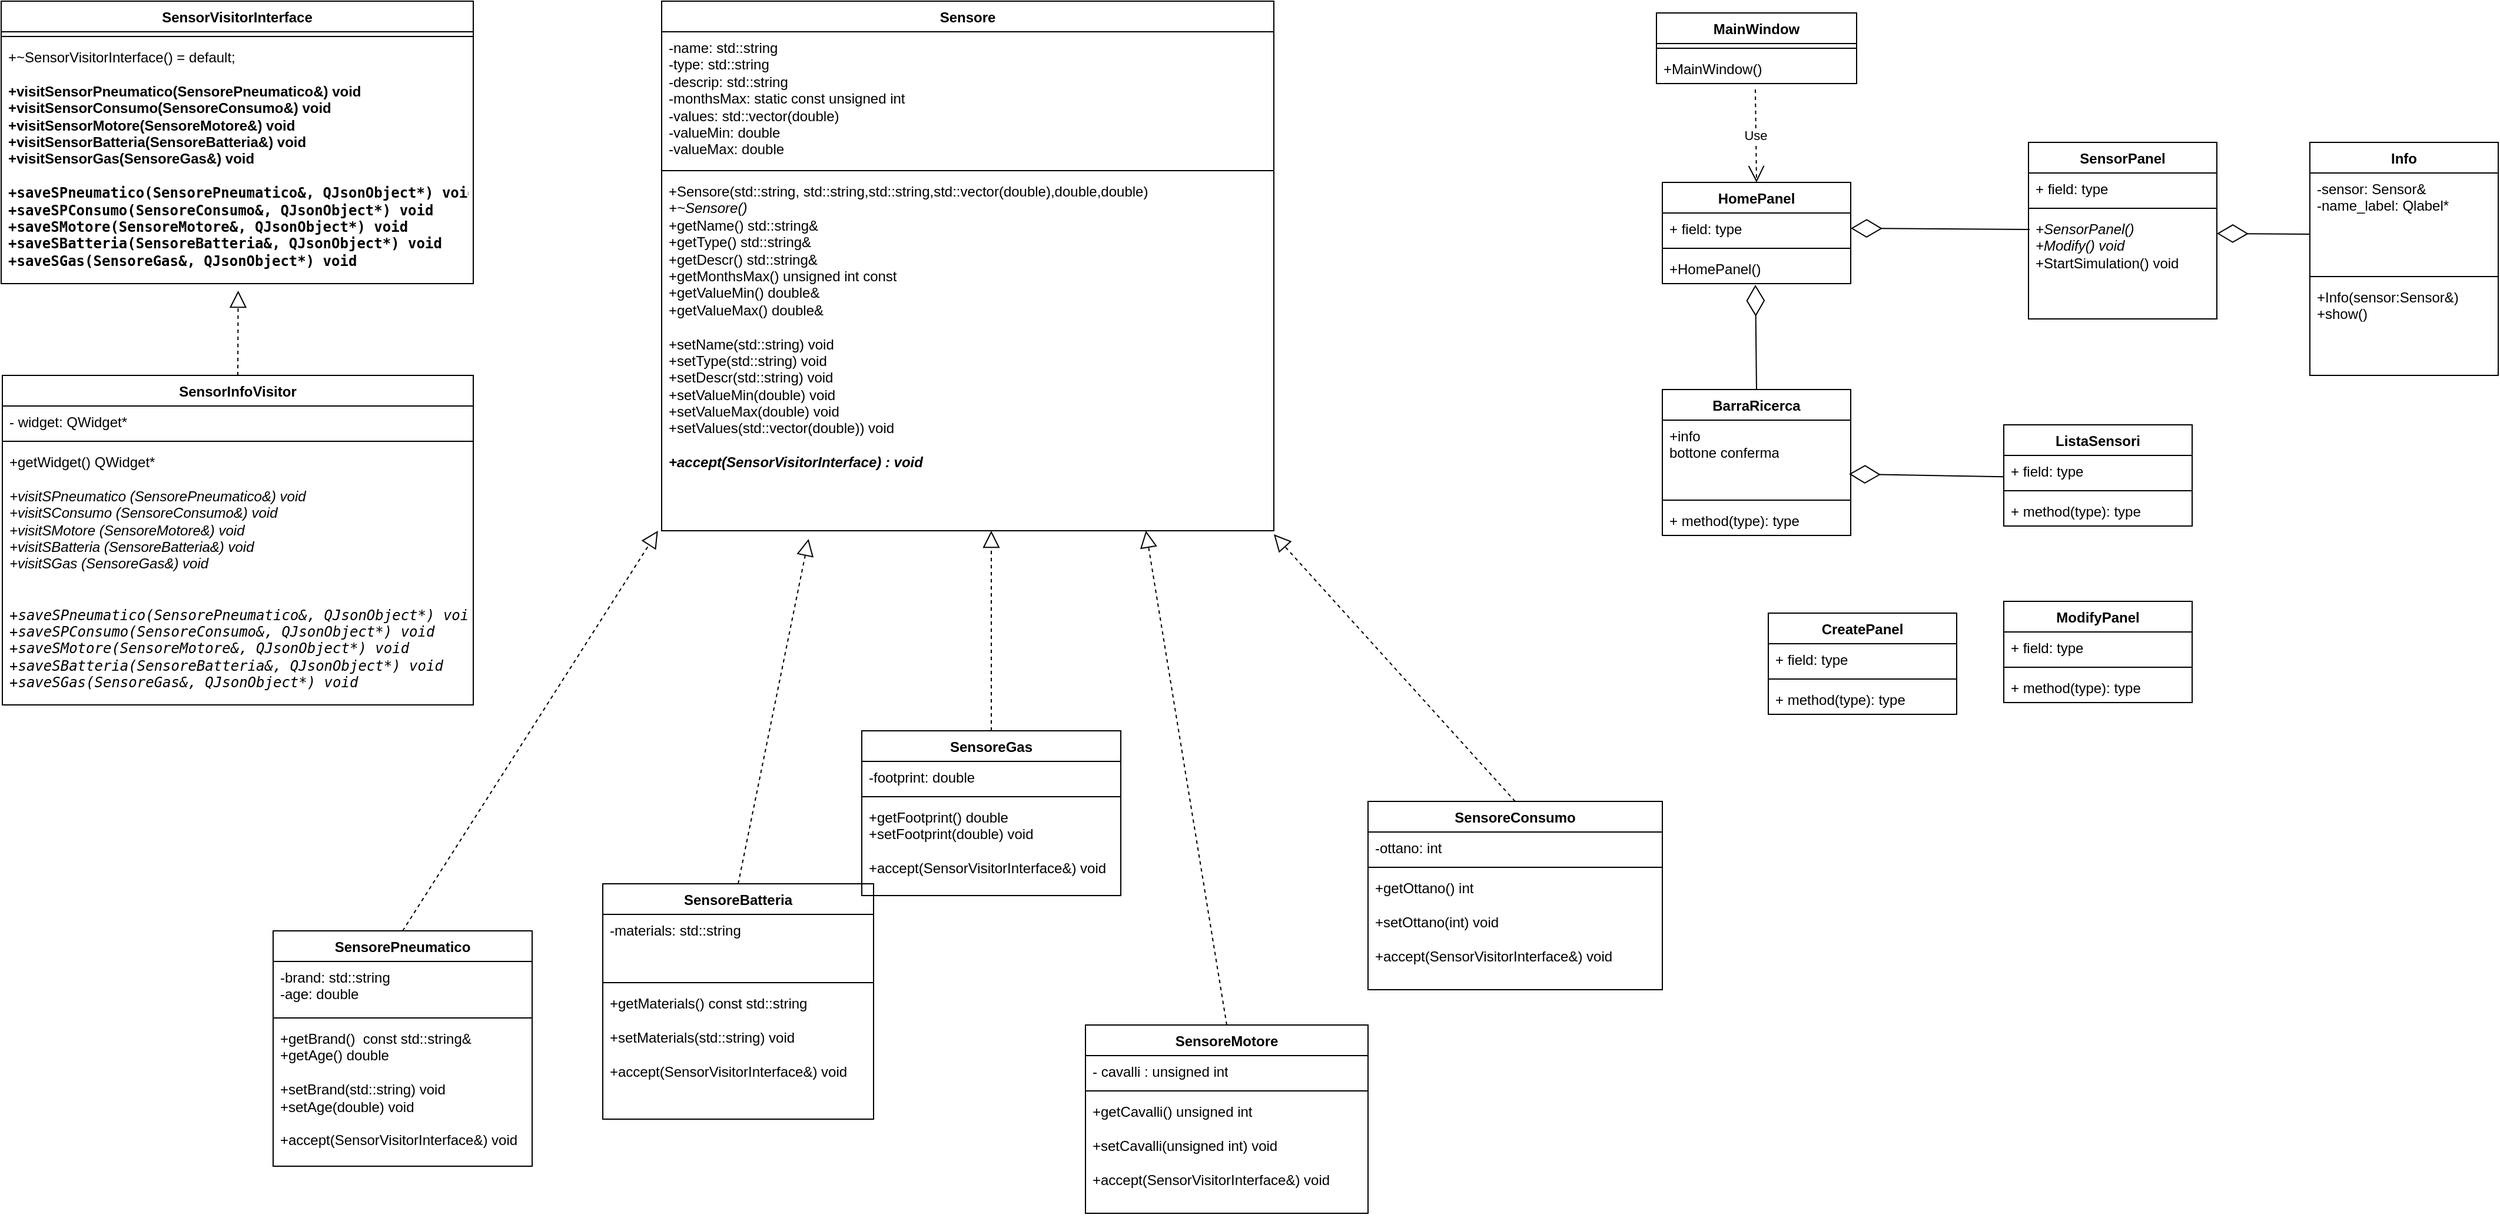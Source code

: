 <mxfile version="23.1.2" type="device">
  <diagram name="Pagina-1" id="JBa5BIfP5XsQkjDBplWv">
    <mxGraphModel dx="1882" dy="1759" grid="1" gridSize="10" guides="1" tooltips="1" connect="1" arrows="1" fold="1" page="1" pageScale="1" pageWidth="827" pageHeight="1169" math="0" shadow="0">
      <root>
        <mxCell id="0" />
        <mxCell id="1" parent="0" />
        <mxCell id="zbL_qKf_Tlt8L6PKWQmp-9" value="Sensore" style="swimlane;fontStyle=1;align=center;verticalAlign=top;childLayout=stackLayout;horizontal=1;startSize=26;horizontalStack=0;resizeParent=1;resizeParentMax=0;resizeLast=0;collapsible=1;marginBottom=0;whiteSpace=wrap;html=1;" parent="1" vertex="1">
          <mxGeometry x="80" y="-240" width="520" height="450" as="geometry" />
        </mxCell>
        <mxCell id="zbL_qKf_Tlt8L6PKWQmp-10" value="-name: std::string&lt;br&gt;-type: std::string&lt;br&gt;-descrip: std::string&lt;br&gt;-monthsMax: static const unsigned int&lt;br&gt;-values: std::vector(double)&lt;br&gt;-valueMin: double&lt;br&gt;-valueMax: double" style="text;strokeColor=none;fillColor=none;align=left;verticalAlign=top;spacingLeft=4;spacingRight=4;overflow=hidden;rotatable=0;points=[[0,0.5],[1,0.5]];portConstraint=eastwest;whiteSpace=wrap;html=1;" parent="zbL_qKf_Tlt8L6PKWQmp-9" vertex="1">
          <mxGeometry y="26" width="520" height="114" as="geometry" />
        </mxCell>
        <mxCell id="zbL_qKf_Tlt8L6PKWQmp-11" value="" style="line;strokeWidth=1;fillColor=none;align=left;verticalAlign=middle;spacingTop=-1;spacingLeft=3;spacingRight=3;rotatable=0;labelPosition=right;points=[];portConstraint=eastwest;strokeColor=inherit;" parent="zbL_qKf_Tlt8L6PKWQmp-9" vertex="1">
          <mxGeometry y="140" width="520" height="8" as="geometry" />
        </mxCell>
        <mxCell id="zbL_qKf_Tlt8L6PKWQmp-12" value="+Sensore(std::string, std::string,std::string,std::vector(double),double,double)&lt;br&gt;&lt;i&gt;+~Sensore()&lt;br&gt;&lt;/i&gt;+getName() std::string&amp;amp;&lt;br&gt;+getType() std::string&amp;amp;&lt;br&gt;+getDescr() std::string&amp;amp;&lt;br&gt;+getMonthsMax() unsigned int const&lt;br&gt;+getValueMin() double&amp;amp;&lt;br&gt;+getValueMax() double&amp;amp;&lt;br&gt;&lt;br&gt;+setName(std::string) void&lt;br&gt;+setType(std::string) void&lt;br&gt;+setDescr(std::string) void&lt;br&gt;+setValueMin(double) void&lt;br&gt;+setValueMax(double) void&lt;br&gt;+setValues(std::vector(double)) void&lt;br&gt;&lt;br&gt;&lt;b&gt;&lt;i&gt;+accept(SensorVisitorInterface) : void&lt;/i&gt;&lt;/b&gt;" style="text;strokeColor=none;fillColor=none;align=left;verticalAlign=top;spacingLeft=4;spacingRight=4;overflow=hidden;rotatable=0;points=[[0,0.5],[1,0.5]];portConstraint=eastwest;whiteSpace=wrap;html=1;" parent="zbL_qKf_Tlt8L6PKWQmp-9" vertex="1">
          <mxGeometry y="148" width="520" height="302" as="geometry" />
        </mxCell>
        <mxCell id="zbL_qKf_Tlt8L6PKWQmp-13" value="SensorePneumatico" style="swimlane;fontStyle=1;align=center;verticalAlign=top;childLayout=stackLayout;horizontal=1;startSize=26;horizontalStack=0;resizeParent=1;resizeParentMax=0;resizeLast=0;collapsible=1;marginBottom=0;whiteSpace=wrap;html=1;" parent="1" vertex="1">
          <mxGeometry x="-250" y="550" width="220" height="200" as="geometry" />
        </mxCell>
        <mxCell id="zbL_qKf_Tlt8L6PKWQmp-14" value="-brand: std::string&lt;br&gt;-age: double" style="text;strokeColor=none;fillColor=none;align=left;verticalAlign=top;spacingLeft=4;spacingRight=4;overflow=hidden;rotatable=0;points=[[0,0.5],[1,0.5]];portConstraint=eastwest;whiteSpace=wrap;html=1;" parent="zbL_qKf_Tlt8L6PKWQmp-13" vertex="1">
          <mxGeometry y="26" width="220" height="44" as="geometry" />
        </mxCell>
        <mxCell id="zbL_qKf_Tlt8L6PKWQmp-15" value="" style="line;strokeWidth=1;fillColor=none;align=left;verticalAlign=middle;spacingTop=-1;spacingLeft=3;spacingRight=3;rotatable=0;labelPosition=right;points=[];portConstraint=eastwest;strokeColor=inherit;" parent="zbL_qKf_Tlt8L6PKWQmp-13" vertex="1">
          <mxGeometry y="70" width="220" height="8" as="geometry" />
        </mxCell>
        <mxCell id="zbL_qKf_Tlt8L6PKWQmp-16" value="+getBrand()&amp;nbsp; const std::string&amp;amp;&lt;br&gt;+getAge() double&lt;br&gt;&lt;br&gt;+setBrand(std::string) void&lt;br&gt;+setAge(double) void&lt;br&gt;&lt;br&gt;+accept(SensorVisitorInterface&amp;amp;) void" style="text;strokeColor=none;fillColor=none;align=left;verticalAlign=top;spacingLeft=4;spacingRight=4;overflow=hidden;rotatable=0;points=[[0,0.5],[1,0.5]];portConstraint=eastwest;whiteSpace=wrap;html=1;" parent="zbL_qKf_Tlt8L6PKWQmp-13" vertex="1">
          <mxGeometry y="78" width="220" height="122" as="geometry" />
        </mxCell>
        <mxCell id="zbL_qKf_Tlt8L6PKWQmp-17" value="SensoreConsumo" style="swimlane;fontStyle=1;align=center;verticalAlign=top;childLayout=stackLayout;horizontal=1;startSize=26;horizontalStack=0;resizeParent=1;resizeParentMax=0;resizeLast=0;collapsible=1;marginBottom=0;whiteSpace=wrap;html=1;" parent="1" vertex="1">
          <mxGeometry x="680" y="440" width="250" height="160" as="geometry" />
        </mxCell>
        <mxCell id="zbL_qKf_Tlt8L6PKWQmp-18" value="-ottano: int" style="text;strokeColor=none;fillColor=none;align=left;verticalAlign=top;spacingLeft=4;spacingRight=4;overflow=hidden;rotatable=0;points=[[0,0.5],[1,0.5]];portConstraint=eastwest;whiteSpace=wrap;html=1;" parent="zbL_qKf_Tlt8L6PKWQmp-17" vertex="1">
          <mxGeometry y="26" width="250" height="26" as="geometry" />
        </mxCell>
        <mxCell id="zbL_qKf_Tlt8L6PKWQmp-19" value="" style="line;strokeWidth=1;fillColor=none;align=left;verticalAlign=middle;spacingTop=-1;spacingLeft=3;spacingRight=3;rotatable=0;labelPosition=right;points=[];portConstraint=eastwest;strokeColor=inherit;" parent="zbL_qKf_Tlt8L6PKWQmp-17" vertex="1">
          <mxGeometry y="52" width="250" height="8" as="geometry" />
        </mxCell>
        <mxCell id="zbL_qKf_Tlt8L6PKWQmp-20" value="+getOttano() int&lt;br&gt;&lt;br&gt;+setOttano(int) void&lt;br&gt;&lt;br&gt;+accept(SensorVisitorInterface&amp;amp;) void" style="text;strokeColor=none;fillColor=none;align=left;verticalAlign=top;spacingLeft=4;spacingRight=4;overflow=hidden;rotatable=0;points=[[0,0.5],[1,0.5]];portConstraint=eastwest;whiteSpace=wrap;html=1;" parent="zbL_qKf_Tlt8L6PKWQmp-17" vertex="1">
          <mxGeometry y="60" width="250" height="100" as="geometry" />
        </mxCell>
        <mxCell id="zbL_qKf_Tlt8L6PKWQmp-21" value="MainWindow" style="swimlane;fontStyle=1;align=center;verticalAlign=top;childLayout=stackLayout;horizontal=1;startSize=26;horizontalStack=0;resizeParent=1;resizeParentMax=0;resizeLast=0;collapsible=1;marginBottom=0;whiteSpace=wrap;html=1;" parent="1" vertex="1">
          <mxGeometry x="925" y="-230" width="170" height="60" as="geometry" />
        </mxCell>
        <mxCell id="zbL_qKf_Tlt8L6PKWQmp-23" value="" style="line;strokeWidth=1;fillColor=none;align=left;verticalAlign=middle;spacingTop=-1;spacingLeft=3;spacingRight=3;rotatable=0;labelPosition=right;points=[];portConstraint=eastwest;strokeColor=inherit;" parent="zbL_qKf_Tlt8L6PKWQmp-21" vertex="1">
          <mxGeometry y="26" width="170" height="8" as="geometry" />
        </mxCell>
        <mxCell id="zbL_qKf_Tlt8L6PKWQmp-24" value="+MainWindow()" style="text;strokeColor=none;fillColor=none;align=left;verticalAlign=top;spacingLeft=4;spacingRight=4;overflow=hidden;rotatable=0;points=[[0,0.5],[1,0.5]];portConstraint=eastwest;whiteSpace=wrap;html=1;" parent="zbL_qKf_Tlt8L6PKWQmp-21" vertex="1">
          <mxGeometry y="34" width="170" height="26" as="geometry" />
        </mxCell>
        <mxCell id="zbL_qKf_Tlt8L6PKWQmp-25" value="SensorPanel" style="swimlane;fontStyle=1;align=center;verticalAlign=top;childLayout=stackLayout;horizontal=1;startSize=26;horizontalStack=0;resizeParent=1;resizeParentMax=0;resizeLast=0;collapsible=1;marginBottom=0;whiteSpace=wrap;html=1;" parent="1" vertex="1">
          <mxGeometry x="1241" y="-120" width="160" height="150" as="geometry" />
        </mxCell>
        <mxCell id="zbL_qKf_Tlt8L6PKWQmp-26" value="+ field: type" style="text;strokeColor=none;fillColor=none;align=left;verticalAlign=top;spacingLeft=4;spacingRight=4;overflow=hidden;rotatable=0;points=[[0,0.5],[1,0.5]];portConstraint=eastwest;whiteSpace=wrap;html=1;" parent="zbL_qKf_Tlt8L6PKWQmp-25" vertex="1">
          <mxGeometry y="26" width="160" height="26" as="geometry" />
        </mxCell>
        <mxCell id="zbL_qKf_Tlt8L6PKWQmp-27" value="" style="line;strokeWidth=1;fillColor=none;align=left;verticalAlign=middle;spacingTop=-1;spacingLeft=3;spacingRight=3;rotatable=0;labelPosition=right;points=[];portConstraint=eastwest;strokeColor=inherit;" parent="zbL_qKf_Tlt8L6PKWQmp-25" vertex="1">
          <mxGeometry y="52" width="160" height="8" as="geometry" />
        </mxCell>
        <mxCell id="zbL_qKf_Tlt8L6PKWQmp-28" value="&lt;span style=&quot;border-color: var(--border-color);&quot;&gt;&lt;font style=&quot;font-size: 12px;&quot;&gt;&lt;i&gt;+SensorPanel()&lt;br&gt;+Modify() void&lt;/i&gt;&lt;br style=&quot;border-color: var(--border-color);&quot;&gt;&lt;span style=&quot;border-color: var(--border-color);&quot;&gt;+StartSimulation() void&lt;/span&gt;&lt;/font&gt;&lt;/span&gt;" style="text;strokeColor=none;fillColor=none;align=left;verticalAlign=top;spacingLeft=4;spacingRight=4;overflow=hidden;rotatable=0;points=[[0,0.5],[1,0.5]];portConstraint=eastwest;whiteSpace=wrap;html=1;" parent="zbL_qKf_Tlt8L6PKWQmp-25" vertex="1">
          <mxGeometry y="60" width="160" height="90" as="geometry" />
        </mxCell>
        <mxCell id="zbL_qKf_Tlt8L6PKWQmp-49" value="" style="endArrow=diamondThin;endFill=0;endSize=24;html=1;rounded=0;entryX=1;entryY=0.5;entryDx=0;entryDy=0;exitX=0.006;exitY=0.156;exitDx=0;exitDy=0;exitPerimeter=0;" parent="1" source="zbL_qKf_Tlt8L6PKWQmp-28" target="zbL_qKf_Tlt8L6PKWQmp-43" edge="1">
          <mxGeometry width="160" relative="1" as="geometry">
            <mxPoint x="1360" y="-50" as="sourcePoint" />
            <mxPoint x="1360" y="160" as="targetPoint" />
          </mxGeometry>
        </mxCell>
        <mxCell id="zbL_qKf_Tlt8L6PKWQmp-55" value="BarraRicerca" style="swimlane;fontStyle=1;align=center;verticalAlign=top;childLayout=stackLayout;horizontal=1;startSize=26;horizontalStack=0;resizeParent=1;resizeParentMax=0;resizeLast=0;collapsible=1;marginBottom=0;whiteSpace=wrap;html=1;" parent="1" vertex="1">
          <mxGeometry x="930" y="90" width="160" height="124" as="geometry" />
        </mxCell>
        <mxCell id="zbL_qKf_Tlt8L6PKWQmp-56" value="+info&lt;br&gt;bottone conferma" style="text;strokeColor=none;fillColor=none;align=left;verticalAlign=top;spacingLeft=4;spacingRight=4;overflow=hidden;rotatable=0;points=[[0,0.5],[1,0.5]];portConstraint=eastwest;whiteSpace=wrap;html=1;" parent="zbL_qKf_Tlt8L6PKWQmp-55" vertex="1">
          <mxGeometry y="26" width="160" height="64" as="geometry" />
        </mxCell>
        <mxCell id="zbL_qKf_Tlt8L6PKWQmp-57" value="" style="line;strokeWidth=1;fillColor=none;align=left;verticalAlign=middle;spacingTop=-1;spacingLeft=3;spacingRight=3;rotatable=0;labelPosition=right;points=[];portConstraint=eastwest;strokeColor=inherit;" parent="zbL_qKf_Tlt8L6PKWQmp-55" vertex="1">
          <mxGeometry y="90" width="160" height="8" as="geometry" />
        </mxCell>
        <mxCell id="zbL_qKf_Tlt8L6PKWQmp-58" value="+ method(type): type" style="text;strokeColor=none;fillColor=none;align=left;verticalAlign=top;spacingLeft=4;spacingRight=4;overflow=hidden;rotatable=0;points=[[0,0.5],[1,0.5]];portConstraint=eastwest;whiteSpace=wrap;html=1;" parent="zbL_qKf_Tlt8L6PKWQmp-55" vertex="1">
          <mxGeometry y="98" width="160" height="26" as="geometry" />
        </mxCell>
        <mxCell id="zbL_qKf_Tlt8L6PKWQmp-59" value="ListaSensori" style="swimlane;fontStyle=1;align=center;verticalAlign=top;childLayout=stackLayout;horizontal=1;startSize=26;horizontalStack=0;resizeParent=1;resizeParentMax=0;resizeLast=0;collapsible=1;marginBottom=0;whiteSpace=wrap;html=1;" parent="1" vertex="1">
          <mxGeometry x="1220" y="120" width="160" height="86" as="geometry" />
        </mxCell>
        <mxCell id="zbL_qKf_Tlt8L6PKWQmp-60" value="+ field: type" style="text;strokeColor=none;fillColor=none;align=left;verticalAlign=top;spacingLeft=4;spacingRight=4;overflow=hidden;rotatable=0;points=[[0,0.5],[1,0.5]];portConstraint=eastwest;whiteSpace=wrap;html=1;" parent="zbL_qKf_Tlt8L6PKWQmp-59" vertex="1">
          <mxGeometry y="26" width="160" height="26" as="geometry" />
        </mxCell>
        <mxCell id="zbL_qKf_Tlt8L6PKWQmp-61" value="" style="line;strokeWidth=1;fillColor=none;align=left;verticalAlign=middle;spacingTop=-1;spacingLeft=3;spacingRight=3;rotatable=0;labelPosition=right;points=[];portConstraint=eastwest;strokeColor=inherit;" parent="zbL_qKf_Tlt8L6PKWQmp-59" vertex="1">
          <mxGeometry y="52" width="160" height="8" as="geometry" />
        </mxCell>
        <mxCell id="zbL_qKf_Tlt8L6PKWQmp-62" value="+ method(type): type" style="text;strokeColor=none;fillColor=none;align=left;verticalAlign=top;spacingLeft=4;spacingRight=4;overflow=hidden;rotatable=0;points=[[0,0.5],[1,0.5]];portConstraint=eastwest;whiteSpace=wrap;html=1;" parent="zbL_qKf_Tlt8L6PKWQmp-59" vertex="1">
          <mxGeometry y="60" width="160" height="26" as="geometry" />
        </mxCell>
        <mxCell id="zbL_qKf_Tlt8L6PKWQmp-63" value="" style="endArrow=diamondThin;endFill=0;endSize=24;html=1;rounded=0;entryX=0.494;entryY=1.038;entryDx=0;entryDy=0;entryPerimeter=0;exitX=0.5;exitY=0;exitDx=0;exitDy=0;" parent="1" source="zbL_qKf_Tlt8L6PKWQmp-55" target="zbL_qKf_Tlt8L6PKWQmp-45" edge="1">
          <mxGeometry width="160" relative="1" as="geometry">
            <mxPoint x="1170" y="70" as="sourcePoint" />
            <mxPoint x="1370" y="240" as="targetPoint" />
          </mxGeometry>
        </mxCell>
        <mxCell id="zbL_qKf_Tlt8L6PKWQmp-65" value="" style="endArrow=diamondThin;endFill=0;endSize=24;html=1;rounded=0;entryX=0.491;entryY=1.025;entryDx=0;entryDy=0;entryPerimeter=0;" parent="1" edge="1">
          <mxGeometry width="160" relative="1" as="geometry">
            <mxPoint x="1220" y="164.17" as="sourcePoint" />
            <mxPoint x="1088.56" y="161.82" as="targetPoint" />
          </mxGeometry>
        </mxCell>
        <mxCell id="zbL_qKf_Tlt8L6PKWQmp-66" value="ModifyPanel" style="swimlane;fontStyle=1;align=center;verticalAlign=top;childLayout=stackLayout;horizontal=1;startSize=26;horizontalStack=0;resizeParent=1;resizeParentMax=0;resizeLast=0;collapsible=1;marginBottom=0;whiteSpace=wrap;html=1;" parent="1" vertex="1">
          <mxGeometry x="1220" y="270" width="160" height="86" as="geometry" />
        </mxCell>
        <mxCell id="zbL_qKf_Tlt8L6PKWQmp-67" value="+ field: type" style="text;strokeColor=none;fillColor=none;align=left;verticalAlign=top;spacingLeft=4;spacingRight=4;overflow=hidden;rotatable=0;points=[[0,0.5],[1,0.5]];portConstraint=eastwest;whiteSpace=wrap;html=1;" parent="zbL_qKf_Tlt8L6PKWQmp-66" vertex="1">
          <mxGeometry y="26" width="160" height="26" as="geometry" />
        </mxCell>
        <mxCell id="zbL_qKf_Tlt8L6PKWQmp-68" value="" style="line;strokeWidth=1;fillColor=none;align=left;verticalAlign=middle;spacingTop=-1;spacingLeft=3;spacingRight=3;rotatable=0;labelPosition=right;points=[];portConstraint=eastwest;strokeColor=inherit;" parent="zbL_qKf_Tlt8L6PKWQmp-66" vertex="1">
          <mxGeometry y="52" width="160" height="8" as="geometry" />
        </mxCell>
        <mxCell id="zbL_qKf_Tlt8L6PKWQmp-69" value="+ method(type): type" style="text;strokeColor=none;fillColor=none;align=left;verticalAlign=top;spacingLeft=4;spacingRight=4;overflow=hidden;rotatable=0;points=[[0,0.5],[1,0.5]];portConstraint=eastwest;whiteSpace=wrap;html=1;" parent="zbL_qKf_Tlt8L6PKWQmp-66" vertex="1">
          <mxGeometry y="60" width="160" height="26" as="geometry" />
        </mxCell>
        <mxCell id="zbL_qKf_Tlt8L6PKWQmp-70" value="CreatePanel" style="swimlane;fontStyle=1;align=center;verticalAlign=top;childLayout=stackLayout;horizontal=1;startSize=26;horizontalStack=0;resizeParent=1;resizeParentMax=0;resizeLast=0;collapsible=1;marginBottom=0;whiteSpace=wrap;html=1;" parent="1" vertex="1">
          <mxGeometry x="1020" y="280" width="160" height="86" as="geometry" />
        </mxCell>
        <mxCell id="zbL_qKf_Tlt8L6PKWQmp-71" value="+ field: type" style="text;strokeColor=none;fillColor=none;align=left;verticalAlign=top;spacingLeft=4;spacingRight=4;overflow=hidden;rotatable=0;points=[[0,0.5],[1,0.5]];portConstraint=eastwest;whiteSpace=wrap;html=1;" parent="zbL_qKf_Tlt8L6PKWQmp-70" vertex="1">
          <mxGeometry y="26" width="160" height="26" as="geometry" />
        </mxCell>
        <mxCell id="zbL_qKf_Tlt8L6PKWQmp-72" value="" style="line;strokeWidth=1;fillColor=none;align=left;verticalAlign=middle;spacingTop=-1;spacingLeft=3;spacingRight=3;rotatable=0;labelPosition=right;points=[];portConstraint=eastwest;strokeColor=inherit;" parent="zbL_qKf_Tlt8L6PKWQmp-70" vertex="1">
          <mxGeometry y="52" width="160" height="8" as="geometry" />
        </mxCell>
        <mxCell id="zbL_qKf_Tlt8L6PKWQmp-73" value="+ method(type): type" style="text;strokeColor=none;fillColor=none;align=left;verticalAlign=top;spacingLeft=4;spacingRight=4;overflow=hidden;rotatable=0;points=[[0,0.5],[1,0.5]];portConstraint=eastwest;whiteSpace=wrap;html=1;" parent="zbL_qKf_Tlt8L6PKWQmp-70" vertex="1">
          <mxGeometry y="60" width="160" height="26" as="geometry" />
        </mxCell>
        <mxCell id="olxZ4vboMqrEXyTgtpr_-3" value="SensorVisitorInterface" style="swimlane;fontStyle=1;align=center;verticalAlign=top;childLayout=stackLayout;horizontal=1;startSize=26;horizontalStack=0;resizeParent=1;resizeParentMax=0;resizeLast=0;collapsible=1;marginBottom=0;whiteSpace=wrap;html=1;" parent="1" vertex="1">
          <mxGeometry x="-481" y="-240" width="401" height="240" as="geometry" />
        </mxCell>
        <mxCell id="olxZ4vboMqrEXyTgtpr_-5" value="" style="line;strokeWidth=1;fillColor=none;align=left;verticalAlign=middle;spacingTop=-1;spacingLeft=3;spacingRight=3;rotatable=0;labelPosition=right;points=[];portConstraint=eastwest;strokeColor=inherit;" parent="olxZ4vboMqrEXyTgtpr_-3" vertex="1">
          <mxGeometry y="26" width="401" height="8" as="geometry" />
        </mxCell>
        <mxCell id="olxZ4vboMqrEXyTgtpr_-6" value="+~SensorVisitorInterface() = default;&lt;br&gt;&lt;br&gt;&lt;b&gt;+visitSensorPneumatico(SensorePneumatico&amp;amp;) void&lt;br&gt;+visitSensorConsumo(SensoreConsumo&amp;amp;) void&lt;br&gt;+visitSensorMotore(SensoreMotore&amp;amp;) void&lt;br&gt;+visitSensorBatteria(SensoreBatteria&amp;amp;) void&lt;br&gt;+visitSensorGas(SensoreGas&amp;amp;) void&lt;br&gt;&lt;br&gt;&lt;/b&gt;&lt;pre style=&quot;margin-top: 0px; margin-bottom: 0px;&quot;&gt;&lt;b&gt;+saveSPneumatico(SensorePneumatico&amp;amp;, QJsonObject*) void&lt;br&gt;&lt;/b&gt;&lt;/pre&gt;&lt;pre style=&quot;margin-top: 0px; margin-bottom: 0px;&quot;&gt;&lt;pre style=&quot;border-color: var(--border-color); margin-top: 0px; margin-bottom: 0px;&quot;&gt;&lt;b&gt;+saveSPConsumo(SensoreConsumo&amp;amp;, QJsonObject*) void&lt;/b&gt;&lt;/pre&gt;&lt;pre style=&quot;border-color: var(--border-color); margin-top: 0px; margin-bottom: 0px;&quot;&gt;&lt;b&gt;+saveSMotore(SensoreMotore&amp;amp;, QJsonObject*) void&lt;/b&gt;&lt;/pre&gt;&lt;pre style=&quot;border-color: var(--border-color); margin-top: 0px; margin-bottom: 0px;&quot;&gt;&lt;b&gt;+saveSBatteria(SensoreBatteria&amp;amp;, QJsonObject*) void&lt;/b&gt;&lt;/pre&gt;&lt;pre style=&quot;border-color: var(--border-color); margin-top: 0px; margin-bottom: 0px;&quot;&gt;&lt;b&gt;+saveSGas(SensoreGas&amp;amp;, QJsonObject*) void&lt;/b&gt;&lt;/pre&gt;&lt;/pre&gt;" style="text;strokeColor=none;fillColor=none;align=left;verticalAlign=top;spacingLeft=4;spacingRight=4;overflow=hidden;rotatable=0;points=[[0,0.5],[1,0.5]];portConstraint=eastwest;whiteSpace=wrap;html=1;" parent="olxZ4vboMqrEXyTgtpr_-3" vertex="1">
          <mxGeometry y="34" width="401" height="206" as="geometry" />
        </mxCell>
        <mxCell id="olxZ4vboMqrEXyTgtpr_-7" value="" style="endArrow=block;dashed=1;endFill=0;endSize=12;html=1;rounded=0;exitX=0.5;exitY=0;exitDx=0;exitDy=0;entryX=1;entryY=1.01;entryDx=0;entryDy=0;entryPerimeter=0;" parent="1" source="zbL_qKf_Tlt8L6PKWQmp-17" target="zbL_qKf_Tlt8L6PKWQmp-12" edge="1">
          <mxGeometry width="160" relative="1" as="geometry">
            <mxPoint x="459" y="570" as="sourcePoint" />
            <mxPoint x="260" y="470" as="targetPoint" />
          </mxGeometry>
        </mxCell>
        <mxCell id="olxZ4vboMqrEXyTgtpr_-8" value="" style="endArrow=block;dashed=1;endFill=0;endSize=12;html=1;rounded=0;exitX=0.5;exitY=0;exitDx=0;exitDy=0;entryX=-0.006;entryY=1;entryDx=0;entryDy=0;entryPerimeter=0;" parent="1" source="zbL_qKf_Tlt8L6PKWQmp-13" target="zbL_qKf_Tlt8L6PKWQmp-12" edge="1">
          <mxGeometry width="160" relative="1" as="geometry">
            <mxPoint x="750" y="400" as="sourcePoint" />
            <mxPoint x="910" y="400" as="targetPoint" />
          </mxGeometry>
        </mxCell>
        <mxCell id="Os3pm4ObwFvldA5OSd1i-1" value="SensoreBatteria" style="swimlane;fontStyle=1;align=center;verticalAlign=top;childLayout=stackLayout;horizontal=1;startSize=26;horizontalStack=0;resizeParent=1;resizeParentMax=0;resizeLast=0;collapsible=1;marginBottom=0;whiteSpace=wrap;html=1;" parent="1" vertex="1">
          <mxGeometry x="30" y="510" width="230" height="200" as="geometry" />
        </mxCell>
        <mxCell id="Os3pm4ObwFvldA5OSd1i-2" value="-materials: std::string" style="text;strokeColor=none;fillColor=none;align=left;verticalAlign=top;spacingLeft=4;spacingRight=4;overflow=hidden;rotatable=0;points=[[0,0.5],[1,0.5]];portConstraint=eastwest;whiteSpace=wrap;html=1;" parent="Os3pm4ObwFvldA5OSd1i-1" vertex="1">
          <mxGeometry y="26" width="230" height="54" as="geometry" />
        </mxCell>
        <mxCell id="Os3pm4ObwFvldA5OSd1i-3" value="" style="line;strokeWidth=1;fillColor=none;align=left;verticalAlign=middle;spacingTop=-1;spacingLeft=3;spacingRight=3;rotatable=0;labelPosition=right;points=[];portConstraint=eastwest;strokeColor=inherit;" parent="Os3pm4ObwFvldA5OSd1i-1" vertex="1">
          <mxGeometry y="80" width="230" height="8" as="geometry" />
        </mxCell>
        <mxCell id="Os3pm4ObwFvldA5OSd1i-4" value="+getMaterials() const std::string&lt;br&gt;&lt;br&gt;+setMaterials(std::string) void&lt;br&gt;&lt;br&gt;+accept(SensorVisitorInterface&amp;amp;) void" style="text;strokeColor=none;fillColor=none;align=left;verticalAlign=top;spacingLeft=4;spacingRight=4;overflow=hidden;rotatable=0;points=[[0,0.5],[1,0.5]];portConstraint=eastwest;whiteSpace=wrap;html=1;" parent="Os3pm4ObwFvldA5OSd1i-1" vertex="1">
          <mxGeometry y="88" width="230" height="112" as="geometry" />
        </mxCell>
        <mxCell id="Os3pm4ObwFvldA5OSd1i-5" value="SensoreGas" style="swimlane;fontStyle=1;align=center;verticalAlign=top;childLayout=stackLayout;horizontal=1;startSize=26;horizontalStack=0;resizeParent=1;resizeParentMax=0;resizeLast=0;collapsible=1;marginBottom=0;whiteSpace=wrap;html=1;" parent="1" vertex="1">
          <mxGeometry x="250" y="380" width="220" height="140" as="geometry" />
        </mxCell>
        <mxCell id="Os3pm4ObwFvldA5OSd1i-6" value="-footprint: double" style="text;strokeColor=none;fillColor=none;align=left;verticalAlign=top;spacingLeft=4;spacingRight=4;overflow=hidden;rotatable=0;points=[[0,0.5],[1,0.5]];portConstraint=eastwest;whiteSpace=wrap;html=1;" parent="Os3pm4ObwFvldA5OSd1i-5" vertex="1">
          <mxGeometry y="26" width="220" height="26" as="geometry" />
        </mxCell>
        <mxCell id="Os3pm4ObwFvldA5OSd1i-7" value="" style="line;strokeWidth=1;fillColor=none;align=left;verticalAlign=middle;spacingTop=-1;spacingLeft=3;spacingRight=3;rotatable=0;labelPosition=right;points=[];portConstraint=eastwest;strokeColor=inherit;" parent="Os3pm4ObwFvldA5OSd1i-5" vertex="1">
          <mxGeometry y="52" width="220" height="8" as="geometry" />
        </mxCell>
        <mxCell id="Os3pm4ObwFvldA5OSd1i-8" value="+getFootprint() double&lt;br&gt;+setFootprint(double) void&lt;br&gt;&lt;br&gt;+accept(SensorVisitorInterface&amp;amp;) void" style="text;strokeColor=none;fillColor=none;align=left;verticalAlign=top;spacingLeft=4;spacingRight=4;overflow=hidden;rotatable=0;points=[[0,0.5],[1,0.5]];portConstraint=eastwest;whiteSpace=wrap;html=1;" parent="Os3pm4ObwFvldA5OSd1i-5" vertex="1">
          <mxGeometry y="60" width="220" height="80" as="geometry" />
        </mxCell>
        <mxCell id="Os3pm4ObwFvldA5OSd1i-9" value="SensoreMotore" style="swimlane;fontStyle=1;align=center;verticalAlign=top;childLayout=stackLayout;horizontal=1;startSize=26;horizontalStack=0;resizeParent=1;resizeParentMax=0;resizeLast=0;collapsible=1;marginBottom=0;whiteSpace=wrap;html=1;" parent="1" vertex="1">
          <mxGeometry x="440" y="630" width="240" height="160" as="geometry" />
        </mxCell>
        <mxCell id="Os3pm4ObwFvldA5OSd1i-10" value="- cavalli : unsigned int" style="text;strokeColor=none;fillColor=none;align=left;verticalAlign=top;spacingLeft=4;spacingRight=4;overflow=hidden;rotatable=0;points=[[0,0.5],[1,0.5]];portConstraint=eastwest;whiteSpace=wrap;html=1;" parent="Os3pm4ObwFvldA5OSd1i-9" vertex="1">
          <mxGeometry y="26" width="240" height="26" as="geometry" />
        </mxCell>
        <mxCell id="Os3pm4ObwFvldA5OSd1i-11" value="" style="line;strokeWidth=1;fillColor=none;align=left;verticalAlign=middle;spacingTop=-1;spacingLeft=3;spacingRight=3;rotatable=0;labelPosition=right;points=[];portConstraint=eastwest;strokeColor=inherit;" parent="Os3pm4ObwFvldA5OSd1i-9" vertex="1">
          <mxGeometry y="52" width="240" height="8" as="geometry" />
        </mxCell>
        <mxCell id="Os3pm4ObwFvldA5OSd1i-12" value="+getCavalli() unsigned int&lt;br&gt;&lt;br&gt;+setCavalli(unsigned int) void&lt;br&gt;&lt;br&gt;+accept(SensorVisitorInterface&amp;amp;) void" style="text;strokeColor=none;fillColor=none;align=left;verticalAlign=top;spacingLeft=4;spacingRight=4;overflow=hidden;rotatable=0;points=[[0,0.5],[1,0.5]];portConstraint=eastwest;whiteSpace=wrap;html=1;" parent="Os3pm4ObwFvldA5OSd1i-9" vertex="1">
          <mxGeometry y="60" width="240" height="100" as="geometry" />
        </mxCell>
        <mxCell id="Os3pm4ObwFvldA5OSd1i-18" value="" style="endArrow=diamondThin;endFill=0;endSize=24;html=1;rounded=0;entryX=1;entryY=0.5;entryDx=0;entryDy=0;exitX=0;exitY=0.619;exitDx=0;exitDy=0;exitPerimeter=0;" parent="1" source="Os3pm4ObwFvldA5OSd1i-20" edge="1">
          <mxGeometry width="160" relative="1" as="geometry">
            <mxPoint x="1570" y="-100.0" as="sourcePoint" />
            <mxPoint x="1401" y="-42.62" as="targetPoint" />
          </mxGeometry>
        </mxCell>
        <mxCell id="Os3pm4ObwFvldA5OSd1i-19" value="Info" style="swimlane;fontStyle=1;align=center;verticalAlign=top;childLayout=stackLayout;horizontal=1;startSize=26;horizontalStack=0;resizeParent=1;resizeParentMax=0;resizeLast=0;collapsible=1;marginBottom=0;whiteSpace=wrap;html=1;" parent="1" vertex="1">
          <mxGeometry x="1480" y="-120" width="160" height="198" as="geometry" />
        </mxCell>
        <mxCell id="Os3pm4ObwFvldA5OSd1i-20" value="-sensor: Sensor&amp;amp;&lt;br&gt;-name_label: Qlabel*&lt;br&gt;" style="text;strokeColor=none;fillColor=none;align=left;verticalAlign=top;spacingLeft=4;spacingRight=4;overflow=hidden;rotatable=0;points=[[0,0.5],[1,0.5]];portConstraint=eastwest;whiteSpace=wrap;html=1;" parent="Os3pm4ObwFvldA5OSd1i-19" vertex="1">
          <mxGeometry y="26" width="160" height="84" as="geometry" />
        </mxCell>
        <mxCell id="Os3pm4ObwFvldA5OSd1i-21" value="" style="line;strokeWidth=1;fillColor=none;align=left;verticalAlign=middle;spacingTop=-1;spacingLeft=3;spacingRight=3;rotatable=0;labelPosition=right;points=[];portConstraint=eastwest;strokeColor=inherit;" parent="Os3pm4ObwFvldA5OSd1i-19" vertex="1">
          <mxGeometry y="110" width="160" height="8" as="geometry" />
        </mxCell>
        <mxCell id="Os3pm4ObwFvldA5OSd1i-22" value="+Info(sensor:Sensor&amp;amp;)&lt;br&gt;+show()" style="text;strokeColor=none;fillColor=none;align=left;verticalAlign=top;spacingLeft=4;spacingRight=4;overflow=hidden;rotatable=0;points=[[0,0.5],[1,0.5]];portConstraint=eastwest;whiteSpace=wrap;html=1;" parent="Os3pm4ObwFvldA5OSd1i-19" vertex="1">
          <mxGeometry y="118" width="160" height="80" as="geometry" />
        </mxCell>
        <mxCell id="1GYWpn7w-5X3Sn55qxMz-1" value="" style="endArrow=block;dashed=1;endFill=0;endSize=12;html=1;rounded=0;exitX=0.5;exitY=0;exitDx=0;exitDy=0;entryX=0.791;entryY=1;entryDx=0;entryDy=0;entryPerimeter=0;" parent="1" source="Os3pm4ObwFvldA5OSd1i-9" target="zbL_qKf_Tlt8L6PKWQmp-12" edge="1">
          <mxGeometry width="160" relative="1" as="geometry">
            <mxPoint x="500" y="310" as="sourcePoint" />
            <mxPoint x="660" y="310" as="targetPoint" />
          </mxGeometry>
        </mxCell>
        <mxCell id="1GYWpn7w-5X3Sn55qxMz-2" value="" style="endArrow=block;dashed=1;endFill=0;endSize=12;html=1;rounded=0;exitX=0.5;exitY=0;exitDx=0;exitDy=0;" parent="1" source="Os3pm4ObwFvldA5OSd1i-5" edge="1">
          <mxGeometry width="160" relative="1" as="geometry">
            <mxPoint x="450" y="380" as="sourcePoint" />
            <mxPoint x="360" y="210" as="targetPoint" />
          </mxGeometry>
        </mxCell>
        <mxCell id="1GYWpn7w-5X3Sn55qxMz-3" value="" style="endArrow=block;dashed=1;endFill=0;endSize=12;html=1;rounded=0;exitX=0.5;exitY=0;exitDx=0;exitDy=0;entryX=0.24;entryY=1.023;entryDx=0;entryDy=0;entryPerimeter=0;" parent="1" source="Os3pm4ObwFvldA5OSd1i-1" target="zbL_qKf_Tlt8L6PKWQmp-12" edge="1">
          <mxGeometry width="160" relative="1" as="geometry">
            <mxPoint x="460" y="390" as="sourcePoint" />
            <mxPoint x="417" y="350" as="targetPoint" />
          </mxGeometry>
        </mxCell>
        <mxCell id="1GYWpn7w-5X3Sn55qxMz-8" value="SensorInfoVisitor" style="swimlane;fontStyle=1;align=center;verticalAlign=top;childLayout=stackLayout;horizontal=1;startSize=26;horizontalStack=0;resizeParent=1;resizeParentMax=0;resizeLast=0;collapsible=1;marginBottom=0;whiteSpace=wrap;html=1;" parent="1" vertex="1">
          <mxGeometry x="-480" y="78" width="400" height="280" as="geometry" />
        </mxCell>
        <mxCell id="1GYWpn7w-5X3Sn55qxMz-9" value="- widget: QWidget*" style="text;strokeColor=none;fillColor=none;align=left;verticalAlign=top;spacingLeft=4;spacingRight=4;overflow=hidden;rotatable=0;points=[[0,0.5],[1,0.5]];portConstraint=eastwest;whiteSpace=wrap;html=1;" parent="1GYWpn7w-5X3Sn55qxMz-8" vertex="1">
          <mxGeometry y="26" width="400" height="26" as="geometry" />
        </mxCell>
        <mxCell id="1GYWpn7w-5X3Sn55qxMz-10" value="" style="line;strokeWidth=1;fillColor=none;align=left;verticalAlign=middle;spacingTop=-1;spacingLeft=3;spacingRight=3;rotatable=0;labelPosition=right;points=[];portConstraint=eastwest;strokeColor=inherit;" parent="1GYWpn7w-5X3Sn55qxMz-8" vertex="1">
          <mxGeometry y="52" width="400" height="8" as="geometry" />
        </mxCell>
        <mxCell id="1GYWpn7w-5X3Sn55qxMz-11" value="+getWidget() QWidget*&lt;br&gt;&lt;br&gt;&lt;i&gt;+visitSPneumatico (SensorePneumatico&amp;amp;) void&lt;br&gt;+visitSConsumo (SensoreConsumo&amp;amp;) void&lt;br&gt;+visitSMotore (SensoreMotore&amp;amp;) void&lt;br&gt;+visitSBatteria (SensoreBatteria&amp;amp;) void&lt;br&gt;+visitSGas (SensoreGas&amp;amp;) void&lt;/i&gt;&lt;br&gt;&lt;br&gt;&lt;br&gt;&lt;pre style=&quot;border-color: var(--border-color); margin-top: 0px; margin-bottom: 0px;&quot;&gt;&lt;span style=&quot;border-color: var(--border-color);&quot;&gt;&lt;i style=&quot;&quot;&gt;+saveSPneumatico(SensorePneumatico&amp;amp;, QJsonObject*) void&lt;span style=&quot;border-color: var(--border-color);&quot;&gt;&lt;br style=&quot;border-color: var(--border-color);&quot;&gt;&lt;/span&gt;&lt;/i&gt;&lt;/span&gt;&lt;/pre&gt;&lt;pre style=&quot;border-color: var(--border-color); margin-top: 0px; margin-bottom: 0px;&quot;&gt;&lt;pre style=&quot;border-color: var(--border-color); margin-top: 0px; margin-bottom: 0px;&quot;&gt;&lt;span style=&quot;border-color: var(--border-color);&quot;&gt;&lt;i&gt;+saveSPConsumo(SensoreConsumo&amp;amp;, QJsonObject*) void&lt;/i&gt;&lt;/span&gt;&lt;/pre&gt;&lt;pre style=&quot;border-color: var(--border-color); margin-top: 0px; margin-bottom: 0px;&quot;&gt;&lt;span style=&quot;border-color: var(--border-color);&quot;&gt;&lt;i&gt;+saveSMotore(SensoreMotore&amp;amp;, QJsonObject*) void&lt;/i&gt;&lt;/span&gt;&lt;/pre&gt;&lt;pre style=&quot;border-color: var(--border-color); margin-top: 0px; margin-bottom: 0px;&quot;&gt;&lt;span style=&quot;border-color: var(--border-color);&quot;&gt;&lt;i&gt;+saveSBatteria(SensoreBatteria&amp;amp;, QJsonObject*) void&lt;/i&gt;&lt;/span&gt;&lt;/pre&gt;&lt;pre style=&quot;border-color: var(--border-color); margin-top: 0px; margin-bottom: 0px;&quot;&gt;&lt;span style=&quot;border-color: var(--border-color);&quot;&gt;&lt;i style=&quot;&quot;&gt;+saveSGas(SensoreGas&amp;amp;, QJsonObject*) void&lt;/i&gt;&lt;/span&gt;&lt;/pre&gt;&lt;/pre&gt;" style="text;strokeColor=none;fillColor=none;align=left;verticalAlign=top;spacingLeft=4;spacingRight=4;overflow=hidden;rotatable=0;points=[[0,0.5],[1,0.5]];portConstraint=eastwest;whiteSpace=wrap;html=1;" parent="1GYWpn7w-5X3Sn55qxMz-8" vertex="1">
          <mxGeometry y="60" width="400" height="220" as="geometry" />
        </mxCell>
        <mxCell id="1GYWpn7w-5X3Sn55qxMz-12" value="" style="endArrow=block;dashed=1;endFill=0;endSize=12;html=1;rounded=0;entryX=0.502;entryY=1.029;entryDx=0;entryDy=0;entryPerimeter=0;exitX=0.5;exitY=0;exitDx=0;exitDy=0;" parent="1" source="1GYWpn7w-5X3Sn55qxMz-8" target="olxZ4vboMqrEXyTgtpr_-6" edge="1">
          <mxGeometry width="160" relative="1" as="geometry">
            <mxPoint x="-390" y="210" as="sourcePoint" />
            <mxPoint x="-230" y="210" as="targetPoint" />
          </mxGeometry>
        </mxCell>
        <mxCell id="zbL_qKf_Tlt8L6PKWQmp-42" value="HomePanel" style="swimlane;fontStyle=1;align=center;verticalAlign=top;childLayout=stackLayout;horizontal=1;startSize=26;horizontalStack=0;resizeParent=1;resizeParentMax=0;resizeLast=0;collapsible=1;marginBottom=0;whiteSpace=wrap;html=1;" parent="1" vertex="1">
          <mxGeometry x="930" y="-86" width="160" height="86" as="geometry" />
        </mxCell>
        <mxCell id="zbL_qKf_Tlt8L6PKWQmp-43" value="+ field: type" style="text;strokeColor=none;fillColor=none;align=left;verticalAlign=top;spacingLeft=4;spacingRight=4;overflow=hidden;rotatable=0;points=[[0,0.5],[1,0.5]];portConstraint=eastwest;whiteSpace=wrap;html=1;" parent="zbL_qKf_Tlt8L6PKWQmp-42" vertex="1">
          <mxGeometry y="26" width="160" height="26" as="geometry" />
        </mxCell>
        <mxCell id="zbL_qKf_Tlt8L6PKWQmp-44" value="" style="line;strokeWidth=1;fillColor=none;align=left;verticalAlign=middle;spacingTop=-1;spacingLeft=3;spacingRight=3;rotatable=0;labelPosition=right;points=[];portConstraint=eastwest;strokeColor=inherit;" parent="zbL_qKf_Tlt8L6PKWQmp-42" vertex="1">
          <mxGeometry y="52" width="160" height="8" as="geometry" />
        </mxCell>
        <mxCell id="zbL_qKf_Tlt8L6PKWQmp-45" value="+HomePanel()&lt;br&gt;" style="text;strokeColor=none;fillColor=none;align=left;verticalAlign=top;spacingLeft=4;spacingRight=4;overflow=hidden;rotatable=0;points=[[0,0.5],[1,0.5]];portConstraint=eastwest;whiteSpace=wrap;html=1;" parent="zbL_qKf_Tlt8L6PKWQmp-42" vertex="1">
          <mxGeometry y="60" width="160" height="26" as="geometry" />
        </mxCell>
        <mxCell id="1GYWpn7w-5X3Sn55qxMz-14" value="Use" style="endArrow=open;endSize=12;dashed=1;html=1;rounded=0;exitX=0.494;exitY=1.192;exitDx=0;exitDy=0;exitPerimeter=0;entryX=0.5;entryY=0;entryDx=0;entryDy=0;" parent="1" source="zbL_qKf_Tlt8L6PKWQmp-24" target="zbL_qKf_Tlt8L6PKWQmp-42" edge="1">
          <mxGeometry width="160" relative="1" as="geometry">
            <mxPoint x="1250" y="100" as="sourcePoint" />
            <mxPoint x="1410" y="100" as="targetPoint" />
          </mxGeometry>
        </mxCell>
      </root>
    </mxGraphModel>
  </diagram>
</mxfile>
